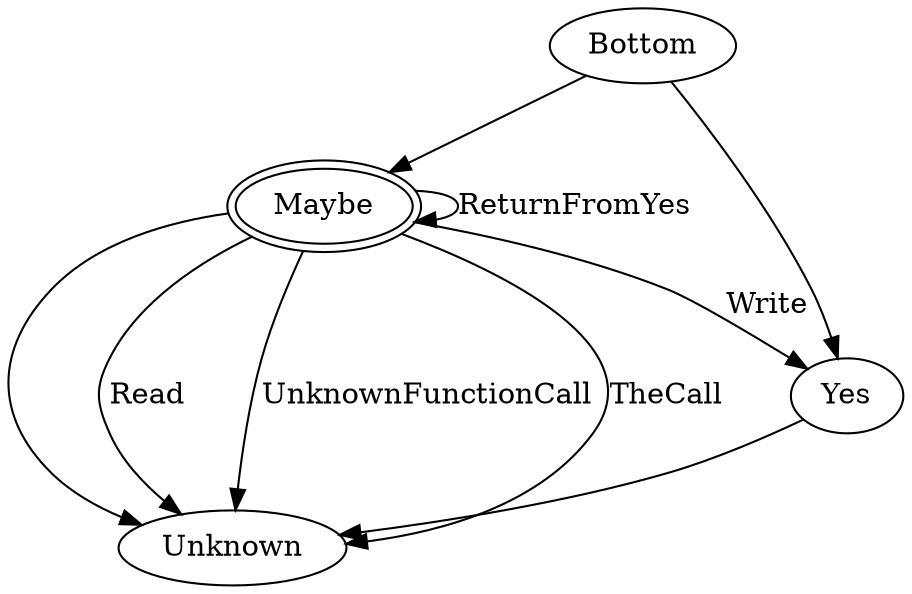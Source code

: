 #
# This file is distributed under the MIT License. See LICENSE.md for details.
#

digraph RegisterArgumentsOfFunctionCall {
  Bottom;
  Maybe [peripheries=2];
  Yes;
  Unknown;

  # Lattice
  Bottom->Yes;
  Bottom->Maybe;
  Yes->Unknown;
  Maybe->Unknown;

  # Transfer functions
  Maybe->Yes [label="Write"];
  Maybe->Unknown [label="Read"];
  Maybe->Unknown [label="UnknownFunctionCall"];
  Maybe->Unknown [label="TheCall"];

  # Prevent return values to become arguments right away
  Maybe->Maybe [label="ReturnFromYes"];
}
